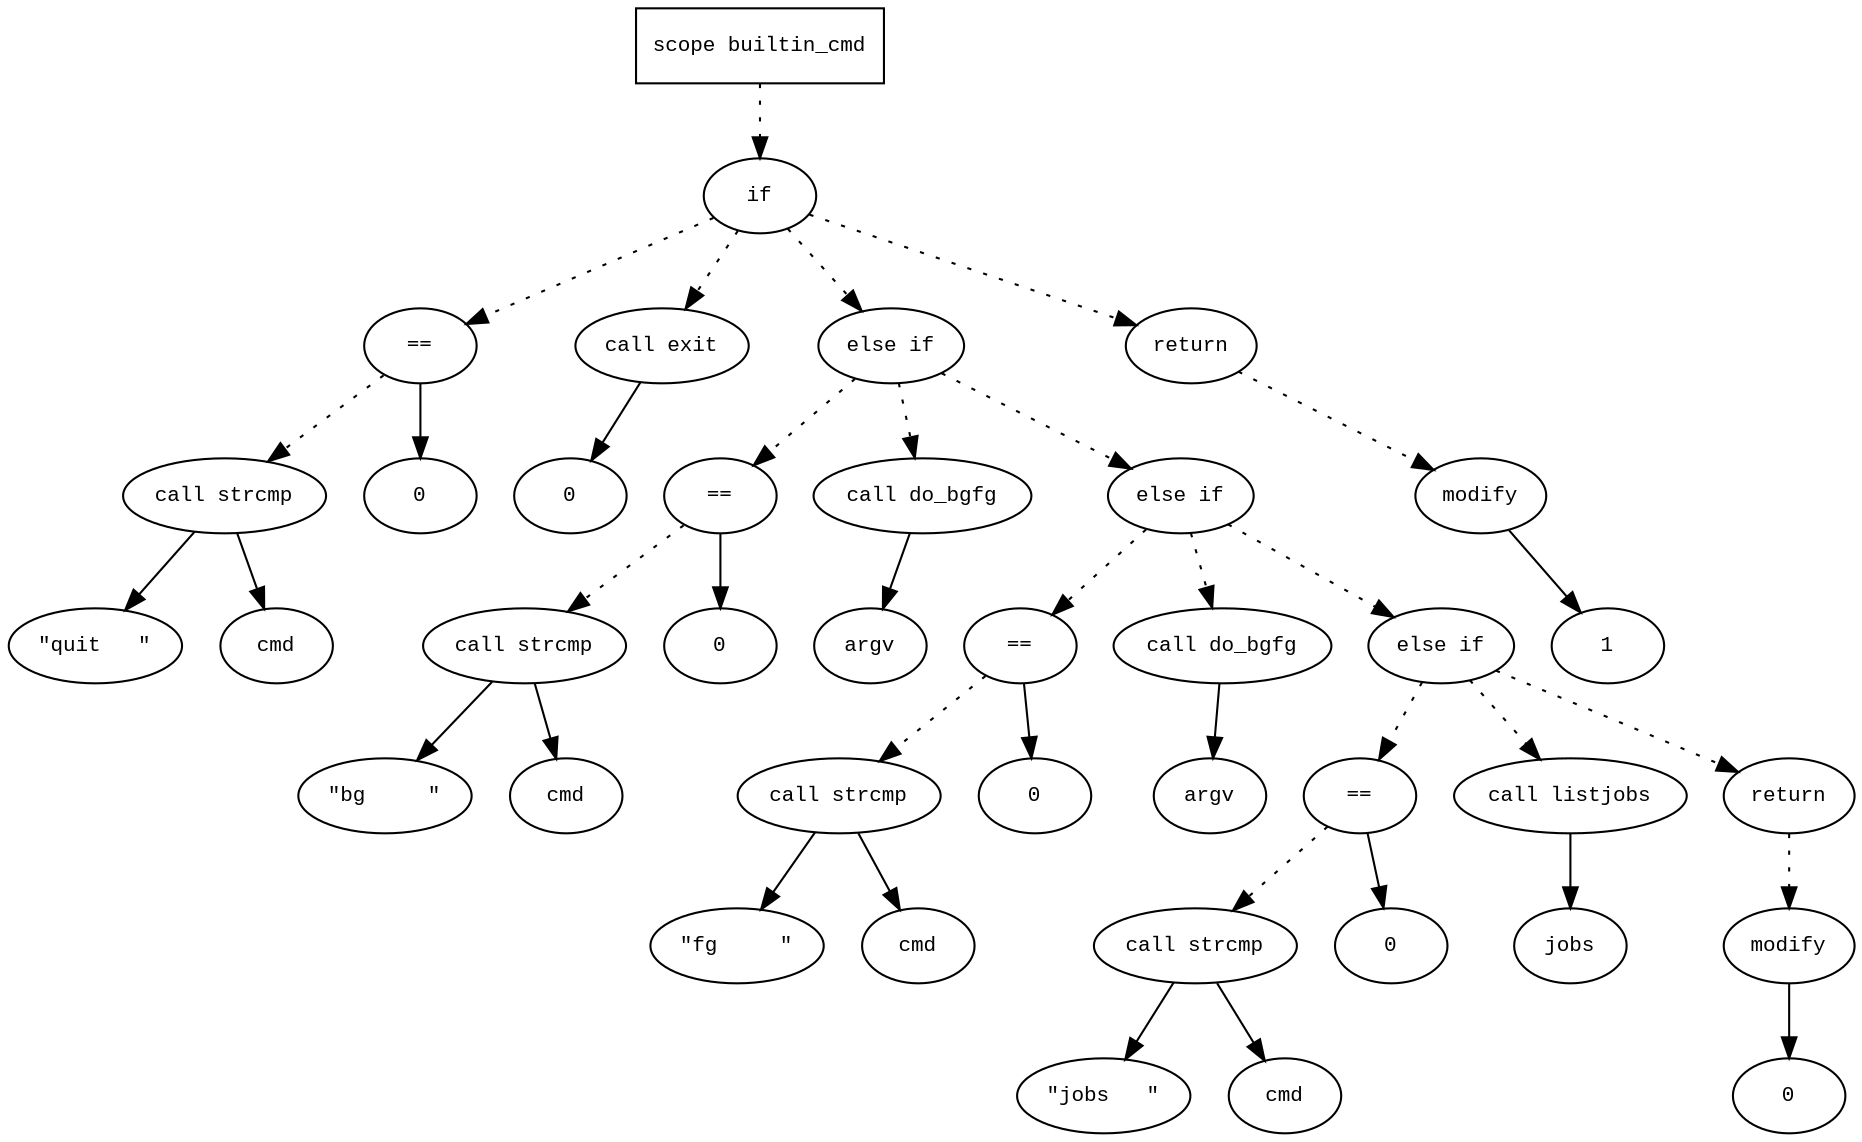 digraph AST {
  graph [fontname="Times New Roman",fontsize=10];
  node  [fontname="Courier New",fontsize=10];
  edge  [fontname="Times New Roman",fontsize=10];

  node1 [label="scope builtin_cmd",shape=box];
  node2 [label="if",shape=ellipse];
  node1 -> node2 [style=dotted];
  node3 [label="==",shape=ellipse];
  node4 [label="call strcmp",shape=ellipse];
  node5 [label="\"quit   \"",shape=ellipse];
  node4 -> node5;
  node6 [label="cmd",shape=ellipse];
  node4 -> node6;
  node3 -> node4 [style=dotted];
  node7 [label="0",shape=ellipse];
  node3 -> node7;
  node2 -> node3 [style=dotted];
  node8 [label="call exit",shape=ellipse];
  node9 [label="0",shape=ellipse];
  node8 -> node9;
  node2 -> node8 [style=dotted];
  node10 [label="else if",shape=ellipse];
  node2 -> node10 [style=dotted];
  node11 [label="==",shape=ellipse];
  node12 [label="call strcmp",shape=ellipse];
  node13 [label="\"bg     \"",shape=ellipse];
  node12 -> node13;
  node14 [label="cmd",shape=ellipse];
  node12 -> node14;
  node11 -> node12 [style=dotted];
  node15 [label="0",shape=ellipse];
  node11 -> node15;
  node10 -> node11 [style=dotted];
  node16 [label="call do_bgfg",shape=ellipse];
  node17 [label="argv",shape=ellipse];
  node16 -> node17;
  node10 -> node16 [style=dotted];
  node18 [label="else if",shape=ellipse];
  node10 -> node18 [style=dotted];
  node19 [label="==",shape=ellipse];
  node20 [label="call strcmp",shape=ellipse];
  node21 [label="\"fg     \"",shape=ellipse];
  node20 -> node21;
  node22 [label="cmd",shape=ellipse];
  node20 -> node22;
  node19 -> node20 [style=dotted];
  node23 [label="0",shape=ellipse];
  node19 -> node23;
  node18 -> node19 [style=dotted];
  node24 [label="call do_bgfg",shape=ellipse];
  node25 [label="argv",shape=ellipse];
  node24 -> node25;
  node18 -> node24 [style=dotted];
  node26 [label="else if",shape=ellipse];
  node18 -> node26 [style=dotted];
  node27 [label="==",shape=ellipse];
  node28 [label="call strcmp",shape=ellipse];
  node29 [label="\"jobs   \"",shape=ellipse];
  node28 -> node29;
  node30 [label="cmd",shape=ellipse];
  node28 -> node30;
  node27 -> node28 [style=dotted];
  node31 [label="0",shape=ellipse];
  node27 -> node31;
  node26 -> node27 [style=dotted];
  node32 [label="call listjobs",shape=ellipse];
  node33 [label="jobs",shape=ellipse];
  node32 -> node33;
  node26 -> node32 [style=dotted];
  node34 [label="return",shape=ellipse];
  node35 [label="modify",shape=ellipse];
  node36 [label="0",shape=ellipse];
  node35 -> node36;
  node34 -> node35 [style=dotted];
  node26 -> node34 [style=dotted];
  node37 [label="return",shape=ellipse];
  node38 [label="modify",shape=ellipse];
  node39 [label="1",shape=ellipse];
  node38 -> node39;
  node37 -> node38 [style=dotted];
  node2 -> node37 [style=dotted];
} 